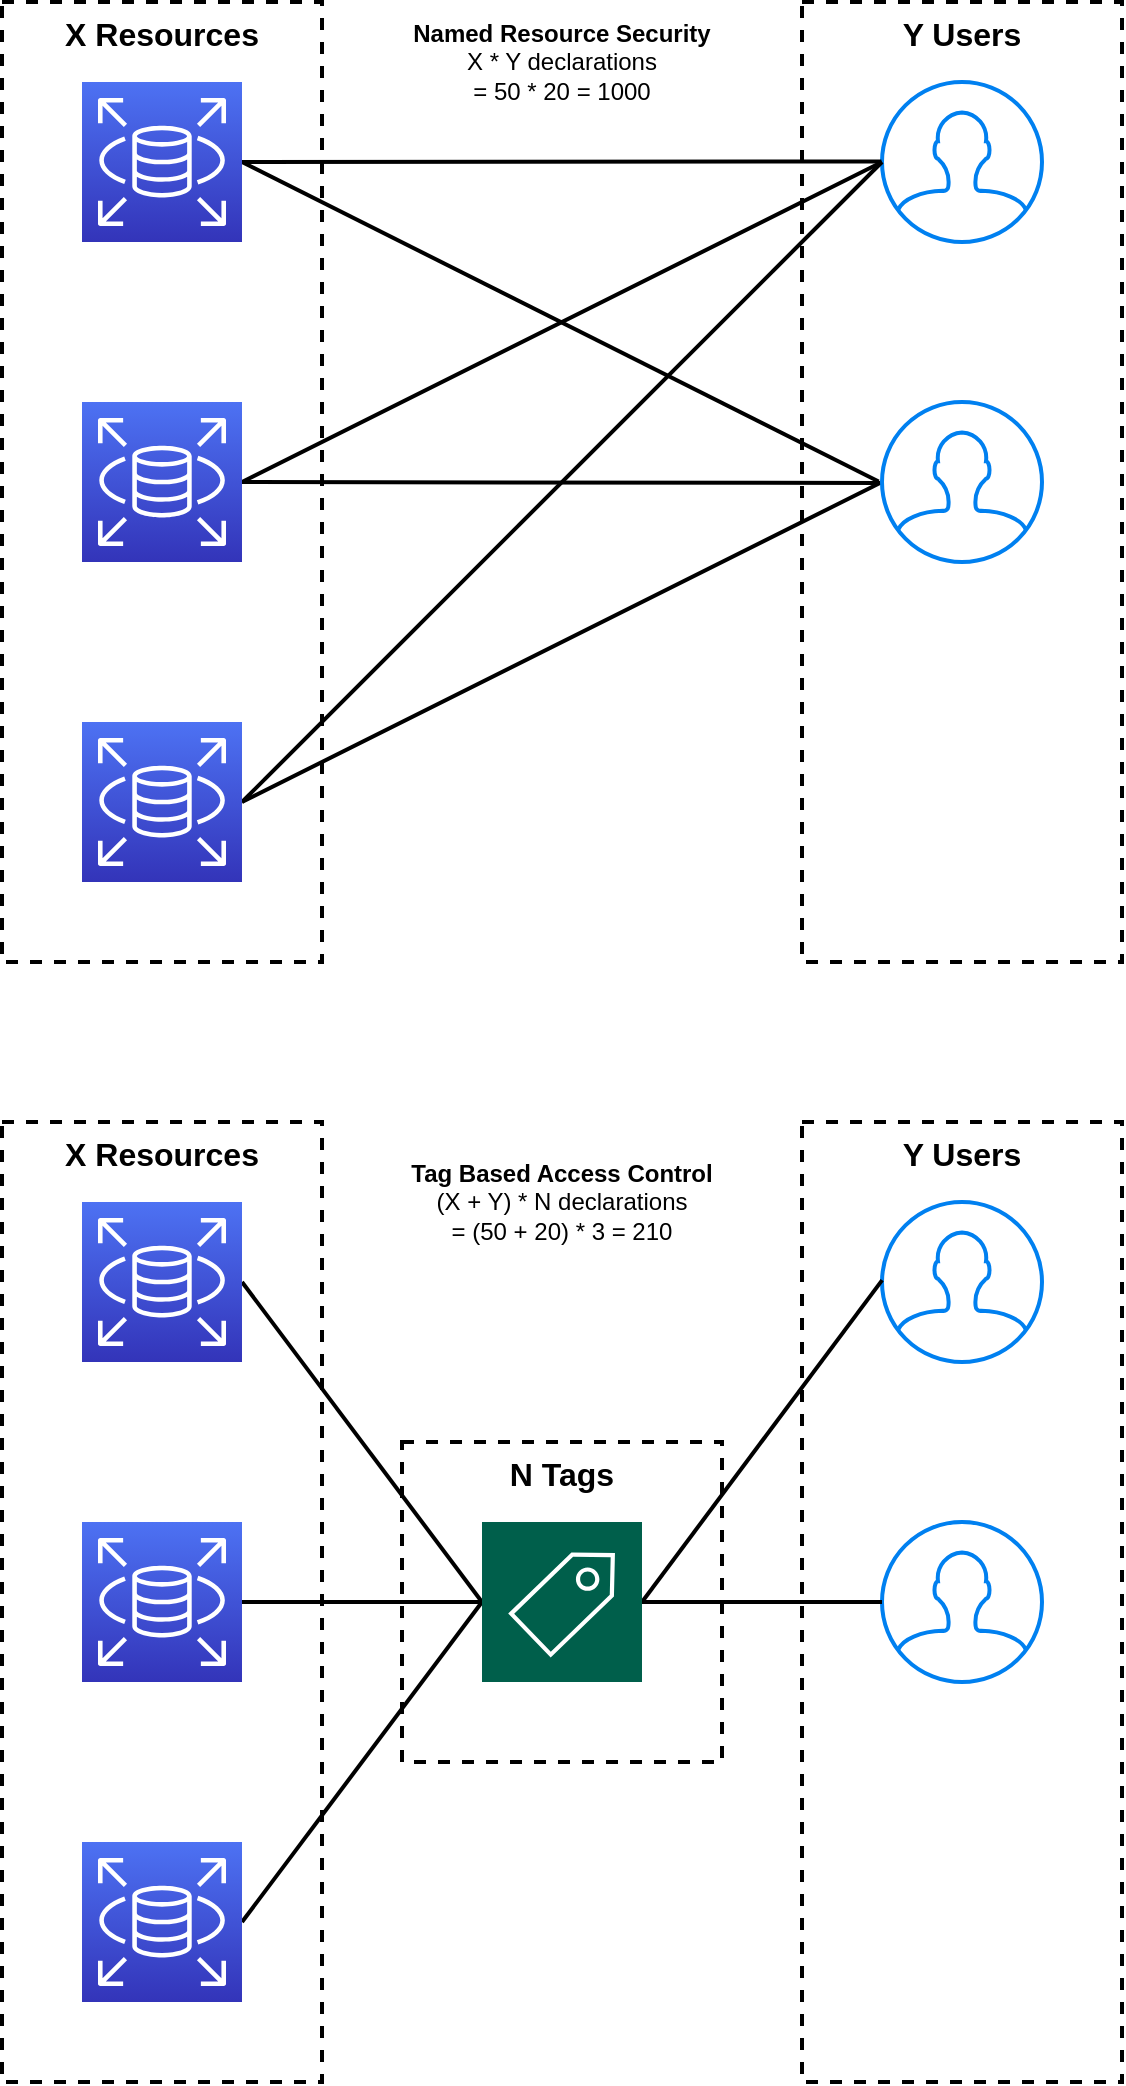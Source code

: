 <mxfile version="20.7.4" type="device"><diagram id="p3Xz3ccluGH-nsCLeguA" name="Tag-Based-Access-Control"><mxGraphModel dx="883" dy="660" grid="1" gridSize="10" guides="1" tooltips="1" connect="1" arrows="1" fold="1" page="1" pageScale="1" pageWidth="850" pageHeight="1100" math="0" shadow="0"><root><mxCell id="0"/><mxCell id="1" parent="0"/><mxCell id="2" value="" style="html=1;verticalLabelPosition=bottom;align=center;labelBackgroundColor=#ffffff;verticalAlign=top;strokeWidth=2;strokeColor=#0080F0;shadow=0;dashed=0;shape=mxgraph.ios7.icons.user;hachureGap=4;pointerEvents=0;" parent="1" vertex="1"><mxGeometry x="640" y="160" width="80" height="80" as="geometry"/></mxCell><mxCell id="3" style="rounded=0;orthogonalLoop=1;jettySize=auto;html=1;endArrow=none;startSize=14;endSize=14;sourcePerimeterSpacing=8;targetPerimeterSpacing=8;strokeWidth=2;endFill=0;entryX=-0.004;entryY=0.497;entryDx=0;entryDy=0;entryPerimeter=0;" parent="1" target="2" edge="1"><mxGeometry relative="1" as="geometry"><mxPoint x="320" y="200" as="sourcePoint"/></mxGeometry></mxCell><mxCell id="4" style="edgeStyle=none;rounded=0;orthogonalLoop=1;jettySize=auto;html=1;exitX=1;exitY=0.5;exitDx=0;exitDy=0;exitPerimeter=0;endArrow=none;endFill=0;startSize=14;endSize=14;sourcePerimeterSpacing=8;targetPerimeterSpacing=8;strokeWidth=2;entryX=-0.021;entryY=0.497;entryDx=0;entryDy=0;entryPerimeter=0;" parent="1" source="5" target="12" edge="1"><mxGeometry relative="1" as="geometry"/></mxCell><mxCell id="5" value="&lt;span style=&quot;white-space: pre&quot;&gt;&#9;&lt;/span&gt;" style="sketch=0;points=[[0,0,0],[0.25,0,0],[0.5,0,0],[0.75,0,0],[1,0,0],[0,1,0],[0.25,1,0],[0.5,1,0],[0.75,1,0],[1,1,0],[0,0.25,0],[0,0.5,0],[0,0.75,0],[1,0.25,0],[1,0.5,0],[1,0.75,0]];outlineConnect=0;fontColor=#232F3E;gradientColor=#4D72F3;gradientDirection=north;fillColor=#3334B9;strokeColor=#ffffff;dashed=0;verticalLabelPosition=bottom;verticalAlign=top;align=center;html=1;fontSize=12;fontStyle=0;aspect=fixed;shape=mxgraph.aws4.resourceIcon;resIcon=mxgraph.aws4.rds;hachureGap=4;pointerEvents=0;" parent="1" vertex="1"><mxGeometry x="240" y="160" width="80" height="80" as="geometry"/></mxCell><mxCell id="6" style="edgeStyle=none;rounded=0;orthogonalLoop=1;jettySize=auto;html=1;exitX=1;exitY=0.5;exitDx=0;exitDy=0;exitPerimeter=0;endArrow=none;endFill=0;startSize=14;endSize=14;sourcePerimeterSpacing=8;targetPerimeterSpacing=8;strokeWidth=2;" parent="1" source="8" edge="1"><mxGeometry relative="1" as="geometry"><mxPoint x="640" y="200" as="targetPoint"/></mxGeometry></mxCell><mxCell id="7" style="edgeStyle=none;rounded=0;orthogonalLoop=1;jettySize=auto;html=1;exitX=1;exitY=0.5;exitDx=0;exitDy=0;exitPerimeter=0;entryX=-0.004;entryY=0.506;entryDx=0;entryDy=0;entryPerimeter=0;endArrow=none;endFill=0;startSize=14;endSize=14;sourcePerimeterSpacing=8;targetPerimeterSpacing=8;strokeWidth=2;" parent="1" source="8" target="12" edge="1"><mxGeometry relative="1" as="geometry"/></mxCell><mxCell id="8" value="&lt;span style=&quot;white-space: pre&quot;&gt;&#9;&lt;/span&gt;" style="sketch=0;points=[[0,0,0],[0.25,0,0],[0.5,0,0],[0.75,0,0],[1,0,0],[0,1,0],[0.25,1,0],[0.5,1,0],[0.75,1,0],[1,1,0],[0,0.25,0],[0,0.5,0],[0,0.75,0],[1,0.25,0],[1,0.5,0],[1,0.75,0]];outlineConnect=0;fontColor=#232F3E;gradientColor=#4D72F3;gradientDirection=north;fillColor=#3334B9;strokeColor=#ffffff;dashed=0;verticalLabelPosition=bottom;verticalAlign=top;align=center;html=1;fontSize=12;fontStyle=0;aspect=fixed;shape=mxgraph.aws4.resourceIcon;resIcon=mxgraph.aws4.rds;hachureGap=4;pointerEvents=0;" parent="1" vertex="1"><mxGeometry x="240" y="320" width="80" height="80" as="geometry"/></mxCell><mxCell id="9" style="edgeStyle=none;rounded=0;orthogonalLoop=1;jettySize=auto;html=1;exitX=1;exitY=0.5;exitDx=0;exitDy=0;exitPerimeter=0;entryX=0;entryY=0.5;entryDx=0;entryDy=0;entryPerimeter=0;endArrow=none;endFill=0;startSize=14;endSize=14;sourcePerimeterSpacing=8;targetPerimeterSpacing=8;strokeWidth=2;" parent="1" source="11" target="2" edge="1"><mxGeometry relative="1" as="geometry"/></mxCell><mxCell id="10" style="edgeStyle=none;rounded=0;orthogonalLoop=1;jettySize=auto;html=1;exitX=1;exitY=0.5;exitDx=0;exitDy=0;exitPerimeter=0;entryX=0;entryY=0.5;entryDx=0;entryDy=0;entryPerimeter=0;endArrow=none;endFill=0;startSize=14;endSize=14;sourcePerimeterSpacing=8;targetPerimeterSpacing=8;strokeWidth=2;" parent="1" source="11" target="12" edge="1"><mxGeometry relative="1" as="geometry"/></mxCell><mxCell id="11" value="&lt;span style=&quot;white-space: pre&quot;&gt;&#9;&lt;/span&gt;" style="sketch=0;points=[[0,0,0],[0.25,0,0],[0.5,0,0],[0.75,0,0],[1,0,0],[0,1,0],[0.25,1,0],[0.5,1,0],[0.75,1,0],[1,1,0],[0,0.25,0],[0,0.5,0],[0,0.75,0],[1,0.25,0],[1,0.5,0],[1,0.75,0]];outlineConnect=0;fontColor=#232F3E;gradientColor=#4D72F3;gradientDirection=north;fillColor=#3334B9;strokeColor=#ffffff;dashed=0;verticalLabelPosition=bottom;verticalAlign=top;align=center;html=1;fontSize=12;fontStyle=0;aspect=fixed;shape=mxgraph.aws4.resourceIcon;resIcon=mxgraph.aws4.rds;hachureGap=4;pointerEvents=0;" parent="1" vertex="1"><mxGeometry x="240" y="480" width="80" height="80" as="geometry"/></mxCell><mxCell id="12" value="" style="html=1;verticalLabelPosition=bottom;align=center;labelBackgroundColor=#ffffff;verticalAlign=top;strokeWidth=2;strokeColor=#0080F0;shadow=0;dashed=0;shape=mxgraph.ios7.icons.user;hachureGap=4;pointerEvents=0;" parent="1" vertex="1"><mxGeometry x="640" y="320" width="80" height="80" as="geometry"/></mxCell><mxCell id="13" value="&lt;font style=&quot;font-size: 16px&quot;&gt;&lt;b&gt;X Resources&lt;/b&gt;&lt;/font&gt;" style="rounded=0;whiteSpace=wrap;html=1;hachureGap=4;pointerEvents=0;fillColor=none;dashed=1;strokeWidth=2;verticalAlign=top;" parent="1" vertex="1"><mxGeometry x="200" y="120" width="160" height="480" as="geometry"/></mxCell><mxCell id="14" value="&lt;font style=&quot;font-size: 16px&quot;&gt;&lt;b&gt;Y Users&lt;/b&gt;&lt;/font&gt;" style="rounded=0;whiteSpace=wrap;html=1;hachureGap=4;pointerEvents=0;fillColor=none;dashed=1;strokeWidth=2;verticalAlign=top;" parent="1" vertex="1"><mxGeometry x="600" y="120" width="160" height="480" as="geometry"/></mxCell><mxCell id="15" value="&lt;b&gt;Named Resource Security&lt;/b&gt;&lt;br&gt;X * Y declarations&lt;br&gt;= 50 * 20 = 1000" style="text;html=1;strokeColor=none;fillColor=none;align=center;verticalAlign=middle;whiteSpace=wrap;rounded=0;dashed=1;hachureGap=4;pointerEvents=0;" parent="1" vertex="1"><mxGeometry x="400" y="120" width="160" height="60" as="geometry"/></mxCell><mxCell id="16" value="" style="html=1;verticalLabelPosition=bottom;align=center;labelBackgroundColor=#ffffff;verticalAlign=top;strokeWidth=2;strokeColor=#0080F0;shadow=0;dashed=0;shape=mxgraph.ios7.icons.user;hachureGap=4;pointerEvents=0;" parent="1" vertex="1"><mxGeometry x="640" y="720" width="80" height="80" as="geometry"/></mxCell><mxCell id="17" style="edgeStyle=none;rounded=0;orthogonalLoop=1;jettySize=auto;html=1;exitX=1;exitY=0.5;exitDx=0;exitDy=0;exitPerimeter=0;endArrow=none;endFill=0;startSize=14;endSize=14;sourcePerimeterSpacing=8;targetPerimeterSpacing=8;strokeColor=default;strokeWidth=2;" parent="1" source="18" edge="1"><mxGeometry relative="1" as="geometry"><mxPoint x="440" y="920" as="targetPoint"/></mxGeometry></mxCell><mxCell id="18" value="&lt;span style=&quot;white-space: pre&quot;&gt;&#9;&lt;/span&gt;" style="sketch=0;points=[[0,0,0],[0.25,0,0],[0.5,0,0],[0.75,0,0],[1,0,0],[0,1,0],[0.25,1,0],[0.5,1,0],[0.75,1,0],[1,1,0],[0,0.25,0],[0,0.5,0],[0,0.75,0],[1,0.25,0],[1,0.5,0],[1,0.75,0]];outlineConnect=0;fontColor=#232F3E;gradientColor=#4D72F3;gradientDirection=north;fillColor=#3334B9;strokeColor=#ffffff;dashed=0;verticalLabelPosition=bottom;verticalAlign=top;align=center;html=1;fontSize=12;fontStyle=0;aspect=fixed;shape=mxgraph.aws4.resourceIcon;resIcon=mxgraph.aws4.rds;hachureGap=4;pointerEvents=0;" parent="1" vertex="1"><mxGeometry x="240" y="720" width="80" height="80" as="geometry"/></mxCell><mxCell id="19" style="edgeStyle=none;rounded=0;orthogonalLoop=1;jettySize=auto;html=1;exitX=1;exitY=0.5;exitDx=0;exitDy=0;exitPerimeter=0;endArrow=none;endFill=0;startSize=14;endSize=14;sourcePerimeterSpacing=8;targetPerimeterSpacing=8;strokeColor=default;strokeWidth=2;" parent="1" source="20" edge="1"><mxGeometry relative="1" as="geometry"><mxPoint x="440" y="920" as="targetPoint"/></mxGeometry></mxCell><mxCell id="20" value="&lt;span style=&quot;white-space: pre&quot;&gt;&#9;&lt;/span&gt;" style="sketch=0;points=[[0,0,0],[0.25,0,0],[0.5,0,0],[0.75,0,0],[1,0,0],[0,1,0],[0.25,1,0],[0.5,1,0],[0.75,1,0],[1,1,0],[0,0.25,0],[0,0.5,0],[0,0.75,0],[1,0.25,0],[1,0.5,0],[1,0.75,0]];outlineConnect=0;fontColor=#232F3E;gradientColor=#4D72F3;gradientDirection=north;fillColor=#3334B9;strokeColor=#ffffff;dashed=0;verticalLabelPosition=bottom;verticalAlign=top;align=center;html=1;fontSize=12;fontStyle=0;aspect=fixed;shape=mxgraph.aws4.resourceIcon;resIcon=mxgraph.aws4.rds;hachureGap=4;pointerEvents=0;" parent="1" vertex="1"><mxGeometry x="240" y="880" width="80" height="80" as="geometry"/></mxCell><mxCell id="21" style="edgeStyle=none;rounded=0;orthogonalLoop=1;jettySize=auto;html=1;exitX=1;exitY=0.5;exitDx=0;exitDy=0;exitPerimeter=0;endArrow=none;endFill=0;startSize=14;endSize=14;sourcePerimeterSpacing=8;targetPerimeterSpacing=8;strokeColor=default;strokeWidth=2;" parent="1" source="22" edge="1"><mxGeometry relative="1" as="geometry"><mxPoint x="440" y="920" as="targetPoint"/></mxGeometry></mxCell><mxCell id="22" value="&lt;span style=&quot;white-space: pre&quot;&gt;&#9;&lt;/span&gt;" style="sketch=0;points=[[0,0,0],[0.25,0,0],[0.5,0,0],[0.75,0,0],[1,0,0],[0,1,0],[0.25,1,0],[0.5,1,0],[0.75,1,0],[1,1,0],[0,0.25,0],[0,0.5,0],[0,0.75,0],[1,0.25,0],[1,0.5,0],[1,0.75,0]];outlineConnect=0;fontColor=#232F3E;gradientColor=#4D72F3;gradientDirection=north;fillColor=#3334B9;strokeColor=#ffffff;dashed=0;verticalLabelPosition=bottom;verticalAlign=top;align=center;html=1;fontSize=12;fontStyle=0;aspect=fixed;shape=mxgraph.aws4.resourceIcon;resIcon=mxgraph.aws4.rds;hachureGap=4;pointerEvents=0;" parent="1" vertex="1"><mxGeometry x="240" y="1040" width="80" height="80" as="geometry"/></mxCell><mxCell id="23" value="" style="html=1;verticalLabelPosition=bottom;align=center;labelBackgroundColor=#ffffff;verticalAlign=top;strokeWidth=2;strokeColor=#0080F0;shadow=0;dashed=0;shape=mxgraph.ios7.icons.user;hachureGap=4;pointerEvents=0;" parent="1" vertex="1"><mxGeometry x="640" y="880" width="80" height="80" as="geometry"/></mxCell><mxCell id="24" value="&lt;font style=&quot;font-size: 16px&quot;&gt;&lt;b&gt;X Resources&lt;/b&gt;&lt;/font&gt;" style="rounded=0;whiteSpace=wrap;html=1;hachureGap=4;pointerEvents=0;fillColor=none;dashed=1;strokeWidth=2;verticalAlign=top;" parent="1" vertex="1"><mxGeometry x="200" y="680" width="160" height="480" as="geometry"/></mxCell><mxCell id="25" value="&lt;font style=&quot;font-size: 16px&quot;&gt;&lt;b&gt;Y Users&lt;/b&gt;&lt;/font&gt;" style="rounded=0;whiteSpace=wrap;html=1;hachureGap=4;pointerEvents=0;fillColor=none;dashed=1;strokeWidth=2;verticalAlign=top;" parent="1" vertex="1"><mxGeometry x="600" y="680" width="160" height="480" as="geometry"/></mxCell><mxCell id="26" value="&lt;font style=&quot;font-size: 12px&quot;&gt;&lt;b&gt;Tag Based Access Control&lt;/b&gt;&lt;br&gt;(X + Y) * N declarations&lt;br&gt;= (50 + 20) * 3 = 210&lt;/font&gt;" style="text;html=1;strokeColor=none;fillColor=none;align=center;verticalAlign=middle;whiteSpace=wrap;rounded=0;dashed=1;hachureGap=4;pointerEvents=0;" parent="1" vertex="1"><mxGeometry x="400" y="680" width="160" height="80" as="geometry"/></mxCell><mxCell id="27" style="edgeStyle=none;rounded=0;orthogonalLoop=1;jettySize=auto;html=1;endArrow=none;endFill=0;startSize=14;endSize=14;sourcePerimeterSpacing=8;targetPerimeterSpacing=8;strokeColor=default;strokeWidth=2;entryX=0.001;entryY=0.488;entryDx=0;entryDy=0;entryPerimeter=0;" parent="1" target="16" edge="1"><mxGeometry relative="1" as="geometry"><mxPoint x="520" y="920" as="sourcePoint"/><mxPoint x="620" y="790" as="targetPoint"/></mxGeometry></mxCell><mxCell id="28" style="edgeStyle=none;rounded=0;orthogonalLoop=1;jettySize=auto;html=1;endArrow=none;endFill=0;startSize=14;endSize=14;sourcePerimeterSpacing=8;targetPerimeterSpacing=8;strokeColor=default;strokeWidth=2;" parent="1" edge="1"><mxGeometry relative="1" as="geometry"><mxPoint x="520" y="920" as="sourcePoint"/><mxPoint x="640" y="920" as="targetPoint"/></mxGeometry></mxCell><mxCell id="29" value="" style="sketch=0;pointerEvents=1;shadow=0;dashed=0;html=1;strokeColor=none;fillColor=#005F4B;labelPosition=center;verticalLabelPosition=bottom;verticalAlign=top;align=center;outlineConnect=0;shape=mxgraph.veeam2.tag;hachureGap=4;" parent="1" vertex="1"><mxGeometry x="440" y="880" width="80" height="80" as="geometry"/></mxCell><mxCell id="30" value="&lt;b&gt;&lt;font style=&quot;font-size: 16px&quot;&gt;N Tags&lt;/font&gt;&lt;/b&gt;" style="rounded=0;whiteSpace=wrap;html=1;dashed=1;hachureGap=4;pointerEvents=0;strokeWidth=2;fillColor=none;verticalAlign=top;" parent="1" vertex="1"><mxGeometry x="400" y="840" width="160" height="160" as="geometry"/></mxCell></root></mxGraphModel></diagram></mxfile>